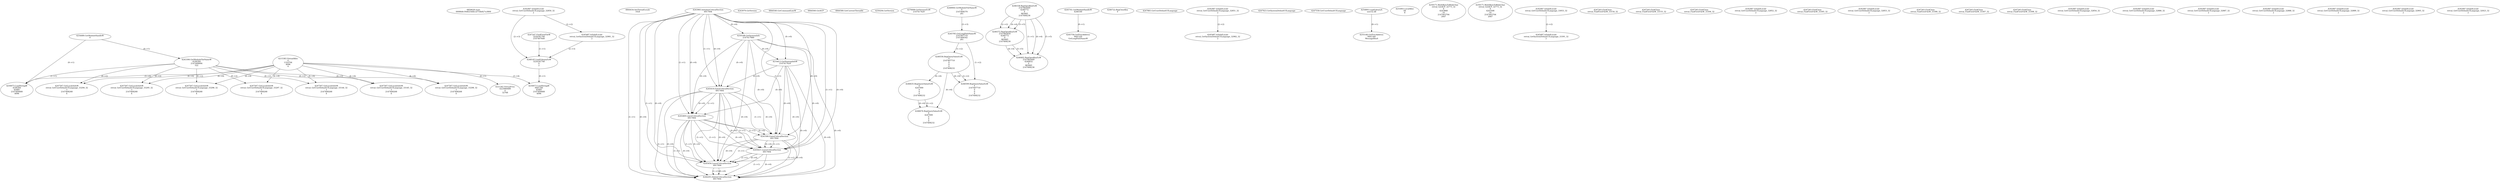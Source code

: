 // Global SCDG with merge call
digraph {
	0 [label="6850628.main
0008fdfc59d62544fccd754b827a3800"]
	1 [label="4254480.GetModuleHandleW
0"]
	2 [label="6844434.SetThreadLocale
1024"]
	3 [label="4243965.InitializeCriticalSection
6917004"]
	4 [label="4243979.GetVersion
"]
	5 [label="4250188.GetSystemInfo
2147417660"]
	3 -> 5 [label="(0-->0)"]
	6 [label="6844540.GetCommandLineW
"]
	7 [label="4214413.GetStartupInfoW
2147417624"]
	3 -> 7 [label="(0-->0)"]
	5 -> 7 [label="(0-->0)"]
	8 [label="6844560.GetACP
"]
	9 [label="6844580.GetCurrentThreadId
"]
	10 [label="4250204.GetVersion
"]
	11 [label="4276690.GetVersionExW
2147417420"]
	12 [label="4243306.GetModuleFileNameW
4194304
2147408904
522"]
	1 -> 12 [label="(0-->1)"]
	13 [label="4248064.GetModuleFileNameW
0
2147408370
261"]
	14 [label="4215383.VirtualAlloc
0
1310704
4096
4"]
	15 [label="4246338.RegOpenKeyExW
2147483649
4246772
0
983065
2147408236"]
	16 [label="4245741.GetModuleHandleW
4246160"]
	17 [label="4245758.GetProcAddress
9441320
GetLongPathNameW"]
	16 -> 17 [label="(0-->1)"]
	18 [label="4245785.GetLongPathNameW
2147407710
2147406542
261"]
	13 -> 18 [label="(3-->3)"]
	19 [label="4246556.RegQueryValueExW
0
2147407710
0
0
0
2147408232"]
	18 -> 19 [label="(1-->2)"]
	20 [label="4246599.RegQueryValueExW
0
2147407710
0
0
0
2147408232"]
	18 -> 20 [label="(1-->2)"]
	19 -> 20 [label="(2-->2)"]
	19 -> 20 [label="(6-->6)"]
	21 [label="4246722.RegCloseKey
0"]
	22 [label="4247883.GetUserDefaultUILanguage
"]
	23 [label="4245418.EnterCriticalSection
6917004"]
	3 -> 23 [label="(1-->1)"]
	3 -> 23 [label="(0-->0)"]
	5 -> 23 [label="(0-->0)"]
	7 -> 23 [label="(0-->0)"]
	24 [label="4245469.LeaveCriticalSection
6917004"]
	3 -> 24 [label="(1-->1)"]
	23 -> 24 [label="(1-->1)"]
	3 -> 24 [label="(0-->0)"]
	5 -> 24 [label="(0-->0)"]
	7 -> 24 [label="(0-->0)"]
	23 -> 24 [label="(0-->0)"]
	25 [label="4245487.IsValidLocale
retval_GetUserDefaultUILanguage_32851_32
2"]
	26 [label="4245580.EnterCriticalSection
6917004"]
	3 -> 26 [label="(1-->1)"]
	23 -> 26 [label="(1-->1)"]
	24 -> 26 [label="(1-->1)"]
	3 -> 26 [label="(0-->0)"]
	5 -> 26 [label="(0-->0)"]
	7 -> 26 [label="(0-->0)"]
	23 -> 26 [label="(0-->0)"]
	24 -> 26 [label="(0-->0)"]
	27 [label="4245621.LeaveCriticalSection
6917004"]
	3 -> 27 [label="(1-->1)"]
	23 -> 27 [label="(1-->1)"]
	24 -> 27 [label="(1-->1)"]
	26 -> 27 [label="(1-->1)"]
	3 -> 27 [label="(0-->0)"]
	5 -> 27 [label="(0-->0)"]
	7 -> 27 [label="(0-->0)"]
	23 -> 27 [label="(0-->0)"]
	24 -> 27 [label="(0-->0)"]
	26 -> 27 [label="(0-->0)"]
	28 [label="4247923.GetSystemDefaultUILanguage
"]
	29 [label="4245454.LeaveCriticalSection
6917004"]
	3 -> 29 [label="(1-->1)"]
	23 -> 29 [label="(1-->1)"]
	24 -> 29 [label="(1-->1)"]
	26 -> 29 [label="(1-->1)"]
	27 -> 29 [label="(1-->1)"]
	3 -> 29 [label="(0-->0)"]
	5 -> 29 [label="(0-->0)"]
	7 -> 29 [label="(0-->0)"]
	23 -> 29 [label="(0-->0)"]
	24 -> 29 [label="(0-->0)"]
	26 -> 29 [label="(0-->0)"]
	27 -> 29 [label="(0-->0)"]
	30 [label="4247558.GetUserDefaultUILanguage
"]
	31 [label="4247567.GetLocaleInfoW
retval_GetUserDefaultUILanguage_33294_32
3
2147408268
4"]
	12 -> 31 [label="(0-->2)"]
	14 -> 31 [label="(4-->4)"]
	32 [label="4247247.FindFirstFileW
3224341740
2147407640"]
	33 [label="4250073.LoadStringW
4194304
65485
2147409468
4096"]
	1 -> 33 [label="(0-->1)"]
	12 -> 33 [label="(1-->1)"]
	14 -> 33 [label="(3-->4)"]
	34 [label="4254893.LoadLibraryA
user32.dll"]
	35 [label="4255003.LocalAlloc
64
8"]
	36 [label="4255148.GetProcAddress
9441344
MessageBoxA"]
	34 -> 36 [label="(0-->1)"]
	37 [label="4244205.DeleteCriticalSection
6917004"]
	3 -> 37 [label="(1-->1)"]
	23 -> 37 [label="(1-->1)"]
	24 -> 37 [label="(1-->1)"]
	26 -> 37 [label="(1-->1)"]
	27 -> 37 [label="(1-->1)"]
	29 -> 37 [label="(1-->1)"]
	3 -> 37 [label="(0-->0)"]
	5 -> 37 [label="(0-->0)"]
	7 -> 37 [label="(0-->0)"]
	23 -> 37 [label="(0-->0)"]
	24 -> 37 [label="(0-->0)"]
	26 -> 37 [label="(0-->0)"]
	27 -> 37 [label="(0-->0)"]
	29 -> 37 [label="(0-->0)"]
	38 [label="4221262.VirtualFree
3223060480
0
32768"]
	14 -> 38 [label="(0-->1)"]
	39 [label="4245487.IsValidLocale
retval_GetUserDefaultUILanguage_32850_32
2"]
	40 [label="4250171.MultiByteToWideChar
retval_GetACP_32773_32
0
4243868
10
2147403704
2047"]
	41 [label="4250171.MultiByteToWideChar
retval_GetACP_32773_32
0
4243508
10
2147403704
2047"]
	42 [label="4246372.RegOpenKeyExW
2147483650
4246772
0
983065
2147408236"]
	15 -> 42 [label="(2-->2)"]
	15 -> 42 [label="(4-->4)"]
	15 -> 42 [label="(5-->5)"]
	43 [label="4246402.RegOpenKeyExW
2147483649
4246832
0
983065
2147408236"]
	15 -> 43 [label="(1-->1)"]
	15 -> 43 [label="(4-->4)"]
	42 -> 43 [label="(4-->4)"]
	15 -> 43 [label="(5-->5)"]
	42 -> 43 [label="(5-->5)"]
	44 [label="4246635.RegQueryValueExW
0
4247000
0
0
0
2147408232"]
	19 -> 44 [label="(6-->6)"]
	45 [label="4246676.RegQueryValueExW
0
4247000
0
0
0
2147408232"]
	44 -> 45 [label="(2-->2)"]
	19 -> 45 [label="(6-->6)"]
	44 -> 45 [label="(6-->6)"]
	46 [label="4245487.IsValidLocale
retval_GetUserDefaultUILanguage_33053_32
2"]
	47 [label="4245487.IsValidLocale
retval_GetSystemDefaultUILanguage_33391_32
2"]
	46 -> 47 [label="(2-->2)"]
	48 [label="4245487.IsValidLocale
retval_GetSystemDefaultUILanguage_32981_32
2"]
	39 -> 48 [label="(2-->2)"]
	49 [label="4247567.GetLocaleInfoW
retval_GetUserDefaultUILanguage_33144_32
3
2147408268
4"]
	12 -> 49 [label="(0-->2)"]
	14 -> 49 [label="(4-->4)"]
	50 [label="4247263.FindClose
retval_FindFirstFileW_33154_32"]
	51 [label="4248145.LoadLibraryExW
3224341740
0
2"]
	32 -> 51 [label="(1-->1)"]
	39 -> 51 [label="(2-->3)"]
	48 -> 51 [label="(2-->3)"]
	52 [label="4250073.LoadStringW
9441340
65485
2147409468
4096"]
	51 -> 52 [label="(0-->1)"]
	14 -> 52 [label="(3-->4)"]
	53 [label="4245487.IsValidLocale
retval_GetSystemDefaultUILanguage_32982_32
2"]
	25 -> 53 [label="(2-->2)"]
	54 [label="4247567.GetLocaleInfoW
retval_GetUserDefaultUILanguage_33145_32
3
2147408268
4"]
	12 -> 54 [label="(0-->2)"]
	14 -> 54 [label="(4-->4)"]
	55 [label="4247263.FindClose
retval_FindFirstFileW_33155_32"]
	56 [label="4247263.FindClose
retval_FindFirstFileW_33304_32"]
	57 [label="4245487.IsValidLocale
retval_GetUserDefaultUILanguage_32852_32
2"]
	58 [label="4247567.GetLocaleInfoW
retval_GetUserDefaultUILanguage_33295_32
3
2147408268
4"]
	12 -> 58 [label="(0-->2)"]
	14 -> 58 [label="(4-->4)"]
	59 [label="4247263.FindClose
retval_FindFirstFileW_33305_32"]
	60 [label="4245487.IsValidLocale
retval_GetUserDefaultUILanguage_32853_32
2"]
	61 [label="4247567.GetLocaleInfoW
retval_GetUserDefaultUILanguage_33296_32
3
2147408268
4"]
	12 -> 61 [label="(0-->2)"]
	14 -> 61 [label="(4-->4)"]
	62 [label="4247263.FindClose
retval_FindFirstFileW_33306_32"]
	63 [label="4247567.GetLocaleInfoW
retval_GetUserDefaultUILanguage_33297_32
3
2147408268
4"]
	12 -> 63 [label="(0-->2)"]
	14 -> 63 [label="(4-->4)"]
	64 [label="4247263.FindClose
retval_FindFirstFileW_33307_32"]
	65 [label="4247567.GetLocaleInfoW
retval_GetUserDefaultUILanguage_33298_32
3
2147408268
4"]
	12 -> 65 [label="(0-->2)"]
	14 -> 65 [label="(4-->4)"]
	66 [label="4247263.FindClose
retval_FindFirstFileW_33308_32"]
	67 [label="4245487.IsValidLocale
retval_GetUserDefaultUILanguage_32854_32
2"]
	68 [label="4245487.IsValidLocale
retval_GetUserDefaultUILanguage_32886_32
2"]
	69 [label="4245487.IsValidLocale
retval_GetUserDefaultUILanguage_32887_32
2"]
	70 [label="4245487.IsValidLocale
retval_GetUserDefaultUILanguage_32888_32
2"]
	71 [label="4245487.IsValidLocale
retval_GetUserDefaultUILanguage_32889_32
2"]
	72 [label="4245487.IsValidLocale
retval_GetUserDefaultUILanguage_32905_32
2"]
	73 [label="4245487.IsValidLocale
retval_GetUserDefaultUILanguage_32923_32
2"]
}
